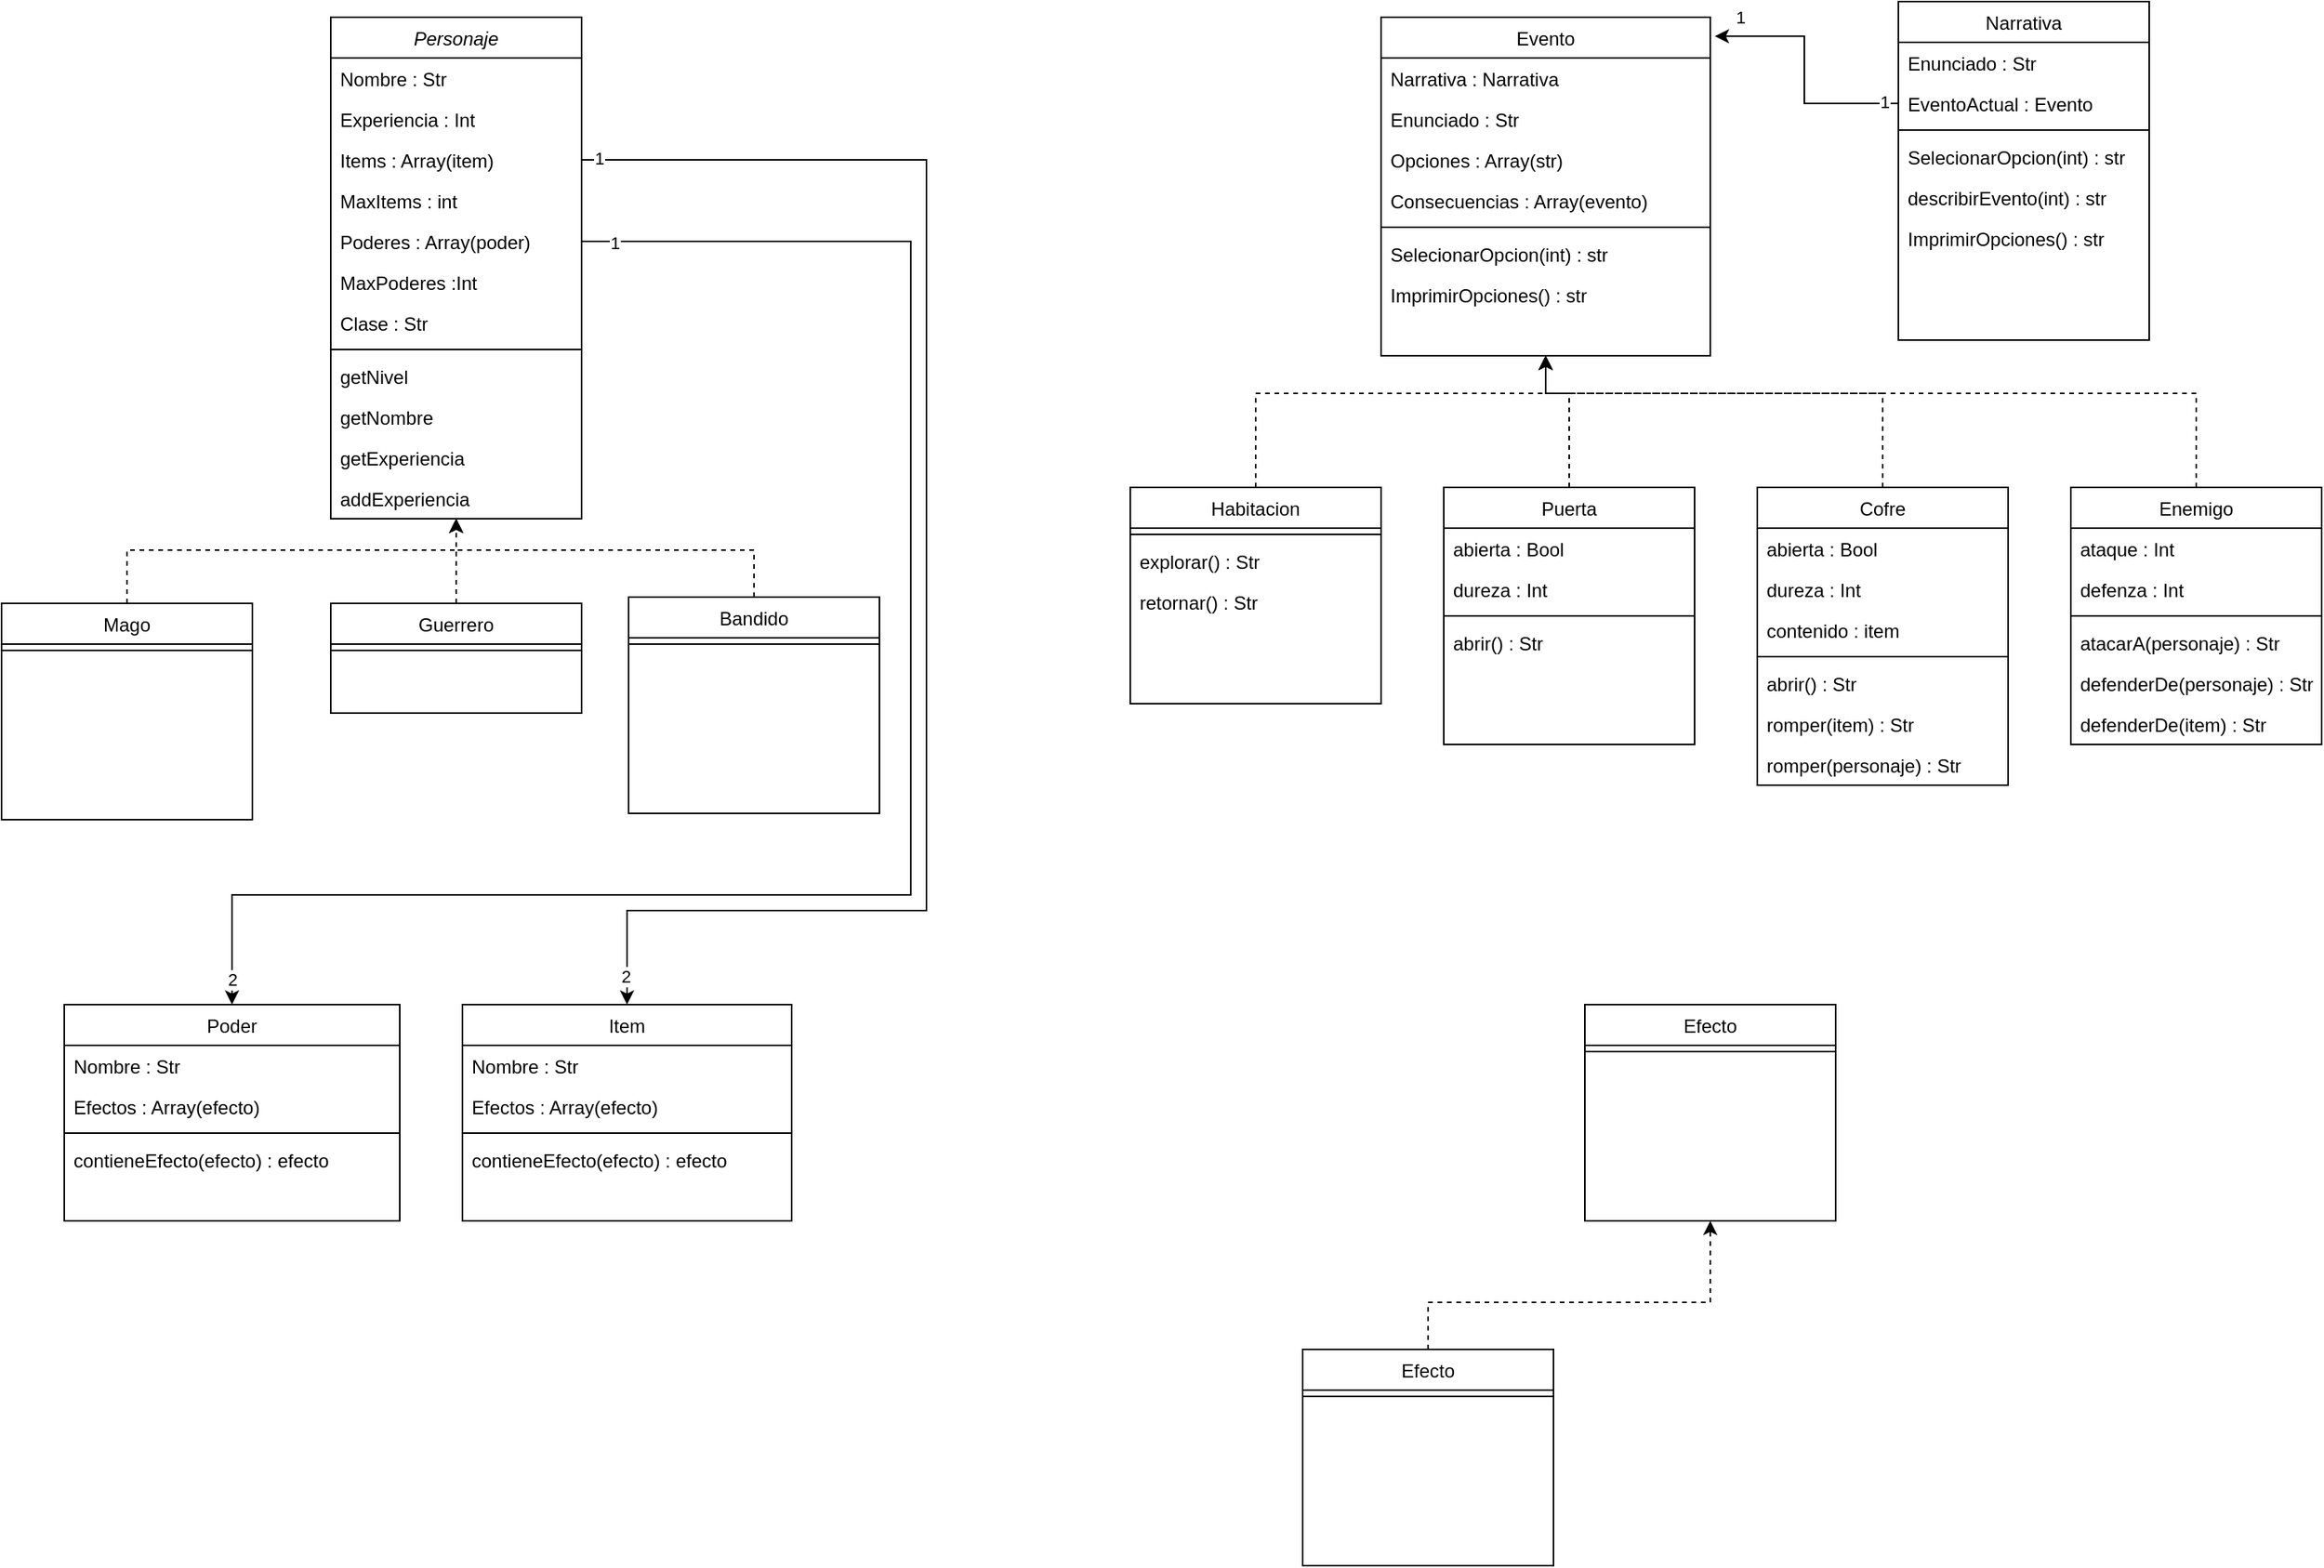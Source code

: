 <mxfile version="15.8.7" type="device"><diagram id="C5RBs43oDa-KdzZeNtuy" name="Page-1"><mxGraphModel dx="1422" dy="903" grid="1" gridSize="10" guides="1" tooltips="1" connect="1" arrows="1" fold="1" page="1" pageScale="1" pageWidth="827" pageHeight="1169" math="0" shadow="0"><root><mxCell id="WIyWlLk6GJQsqaUBKTNV-0"/><mxCell id="WIyWlLk6GJQsqaUBKTNV-1" parent="WIyWlLk6GJQsqaUBKTNV-0"/><mxCell id="zkfFHV4jXpPFQw0GAbJ--0" value="Personaje" style="swimlane;fontStyle=2;align=center;verticalAlign=top;childLayout=stackLayout;horizontal=1;startSize=26;horizontalStack=0;resizeParent=1;resizeLast=0;collapsible=1;marginBottom=0;rounded=0;shadow=0;strokeWidth=1;" parent="WIyWlLk6GJQsqaUBKTNV-1" vertex="1"><mxGeometry x="330" y="20" width="160" height="320" as="geometry"><mxRectangle x="230" y="140" width="160" height="26" as="alternateBounds"/></mxGeometry></mxCell><mxCell id="zkfFHV4jXpPFQw0GAbJ--1" value="Nombre : Str" style="text;align=left;verticalAlign=top;spacingLeft=4;spacingRight=4;overflow=hidden;rotatable=0;points=[[0,0.5],[1,0.5]];portConstraint=eastwest;" parent="zkfFHV4jXpPFQw0GAbJ--0" vertex="1"><mxGeometry y="26" width="160" height="26" as="geometry"/></mxCell><mxCell id="zkfFHV4jXpPFQw0GAbJ--2" value="Experiencia : Int" style="text;align=left;verticalAlign=top;spacingLeft=4;spacingRight=4;overflow=hidden;rotatable=0;points=[[0,0.5],[1,0.5]];portConstraint=eastwest;rounded=0;shadow=0;html=0;" parent="zkfFHV4jXpPFQw0GAbJ--0" vertex="1"><mxGeometry y="52" width="160" height="26" as="geometry"/></mxCell><mxCell id="PFa--xvBAtPH3ExoKdhJ-24" value="Items : Array(item)" style="text;align=left;verticalAlign=top;spacingLeft=4;spacingRight=4;overflow=hidden;rotatable=0;points=[[0,0.5],[1,0.5]];portConstraint=eastwest;" parent="zkfFHV4jXpPFQw0GAbJ--0" vertex="1"><mxGeometry y="78" width="160" height="26" as="geometry"/></mxCell><mxCell id="Rg1Im0HLWq25bG2c8wPL-132" value="MaxItems : int" style="text;align=left;verticalAlign=top;spacingLeft=4;spacingRight=4;overflow=hidden;rotatable=0;points=[[0,0.5],[1,0.5]];portConstraint=eastwest;rounded=0;shadow=0;html=0;" vertex="1" parent="zkfFHV4jXpPFQw0GAbJ--0"><mxGeometry y="104" width="160" height="26" as="geometry"/></mxCell><mxCell id="PFa--xvBAtPH3ExoKdhJ-25" value="Poderes : Array(poder)" style="text;align=left;verticalAlign=top;spacingLeft=4;spacingRight=4;overflow=hidden;rotatable=0;points=[[0,0.5],[1,0.5]];portConstraint=eastwest;rounded=0;shadow=0;html=0;" parent="zkfFHV4jXpPFQw0GAbJ--0" vertex="1"><mxGeometry y="130" width="160" height="26" as="geometry"/></mxCell><mxCell id="Rg1Im0HLWq25bG2c8wPL-131" value="MaxPoderes :Int" style="text;align=left;verticalAlign=top;spacingLeft=4;spacingRight=4;overflow=hidden;rotatable=0;points=[[0,0.5],[1,0.5]];portConstraint=eastwest;rounded=0;shadow=0;html=0;" vertex="1" parent="zkfFHV4jXpPFQw0GAbJ--0"><mxGeometry y="156" width="160" height="26" as="geometry"/></mxCell><mxCell id="Rg1Im0HLWq25bG2c8wPL-139" value="Clase : Str" style="text;align=left;verticalAlign=top;spacingLeft=4;spacingRight=4;overflow=hidden;rotatable=0;points=[[0,0.5],[1,0.5]];portConstraint=eastwest;rounded=0;shadow=0;html=0;" vertex="1" parent="zkfFHV4jXpPFQw0GAbJ--0"><mxGeometry y="182" width="160" height="26" as="geometry"/></mxCell><mxCell id="zkfFHV4jXpPFQw0GAbJ--4" value="" style="line;html=1;strokeWidth=1;align=left;verticalAlign=middle;spacingTop=-1;spacingLeft=3;spacingRight=3;rotatable=0;labelPosition=right;points=[];portConstraint=eastwest;" parent="zkfFHV4jXpPFQw0GAbJ--0" vertex="1"><mxGeometry y="208" width="160" height="8" as="geometry"/></mxCell><mxCell id="zkfFHV4jXpPFQw0GAbJ--5" value="getNivel" style="text;align=left;verticalAlign=top;spacingLeft=4;spacingRight=4;overflow=hidden;rotatable=0;points=[[0,0.5],[1,0.5]];portConstraint=eastwest;" parent="zkfFHV4jXpPFQw0GAbJ--0" vertex="1"><mxGeometry y="216" width="160" height="26" as="geometry"/></mxCell><mxCell id="PFa--xvBAtPH3ExoKdhJ-16" value="getNombre" style="text;align=left;verticalAlign=top;spacingLeft=4;spacingRight=4;overflow=hidden;rotatable=0;points=[[0,0.5],[1,0.5]];portConstraint=eastwest;" parent="zkfFHV4jXpPFQw0GAbJ--0" vertex="1"><mxGeometry y="242" width="160" height="26" as="geometry"/></mxCell><mxCell id="PFa--xvBAtPH3ExoKdhJ-21" value="getExperiencia" style="text;align=left;verticalAlign=top;spacingLeft=4;spacingRight=4;overflow=hidden;rotatable=0;points=[[0,0.5],[1,0.5]];portConstraint=eastwest;" parent="zkfFHV4jXpPFQw0GAbJ--0" vertex="1"><mxGeometry y="268" width="160" height="26" as="geometry"/></mxCell><mxCell id="PFa--xvBAtPH3ExoKdhJ-22" value="addExperiencia" style="text;align=left;verticalAlign=top;spacingLeft=4;spacingRight=4;overflow=hidden;rotatable=0;points=[[0,0.5],[1,0.5]];portConstraint=eastwest;" parent="zkfFHV4jXpPFQw0GAbJ--0" vertex="1"><mxGeometry y="294" width="160" height="26" as="geometry"/></mxCell><mxCell id="PFa--xvBAtPH3ExoKdhJ-17" style="edgeStyle=orthogonalEdgeStyle;rounded=0;orthogonalLoop=1;jettySize=auto;html=1;dashed=1;" parent="WIyWlLk6GJQsqaUBKTNV-1" source="zkfFHV4jXpPFQw0GAbJ--6" target="zkfFHV4jXpPFQw0GAbJ--0" edge="1"><mxGeometry relative="1" as="geometry"><Array as="points"><mxPoint x="200" y="360"/><mxPoint x="410" y="360"/></Array></mxGeometry></mxCell><mxCell id="zkfFHV4jXpPFQw0GAbJ--6" value="Mago" style="swimlane;fontStyle=0;align=center;verticalAlign=top;childLayout=stackLayout;horizontal=1;startSize=26;horizontalStack=0;resizeParent=1;resizeLast=0;collapsible=1;marginBottom=0;rounded=0;shadow=0;strokeWidth=1;" parent="WIyWlLk6GJQsqaUBKTNV-1" vertex="1"><mxGeometry x="120" y="394" width="160" height="138" as="geometry"><mxRectangle x="130" y="380" width="160" height="26" as="alternateBounds"/></mxGeometry></mxCell><mxCell id="zkfFHV4jXpPFQw0GAbJ--9" value="" style="line;html=1;strokeWidth=1;align=left;verticalAlign=middle;spacingTop=-1;spacingLeft=3;spacingRight=3;rotatable=0;labelPosition=right;points=[];portConstraint=eastwest;" parent="zkfFHV4jXpPFQw0GAbJ--6" vertex="1"><mxGeometry y="26" width="160" height="8" as="geometry"/></mxCell><mxCell id="PFa--xvBAtPH3ExoKdhJ-19" style="edgeStyle=orthogonalEdgeStyle;rounded=0;orthogonalLoop=1;jettySize=auto;html=1;dashed=1;" parent="WIyWlLk6GJQsqaUBKTNV-1" source="zkfFHV4jXpPFQw0GAbJ--13" target="zkfFHV4jXpPFQw0GAbJ--0" edge="1"><mxGeometry relative="1" as="geometry"/></mxCell><mxCell id="zkfFHV4jXpPFQw0GAbJ--13" value="Guerrero" style="swimlane;fontStyle=0;align=center;verticalAlign=top;childLayout=stackLayout;horizontal=1;startSize=26;horizontalStack=0;resizeParent=1;resizeLast=0;collapsible=1;marginBottom=0;rounded=0;shadow=0;strokeWidth=1;" parent="WIyWlLk6GJQsqaUBKTNV-1" vertex="1"><mxGeometry x="330" y="394" width="160" height="70" as="geometry"><mxRectangle x="340" y="380" width="170" height="26" as="alternateBounds"/></mxGeometry></mxCell><mxCell id="zkfFHV4jXpPFQw0GAbJ--15" value="" style="line;html=1;strokeWidth=1;align=left;verticalAlign=middle;spacingTop=-1;spacingLeft=3;spacingRight=3;rotatable=0;labelPosition=right;points=[];portConstraint=eastwest;" parent="zkfFHV4jXpPFQw0GAbJ--13" vertex="1"><mxGeometry y="26" width="160" height="8" as="geometry"/></mxCell><mxCell id="zkfFHV4jXpPFQw0GAbJ--17" value="Evento" style="swimlane;fontStyle=0;align=center;verticalAlign=top;childLayout=stackLayout;horizontal=1;startSize=26;horizontalStack=0;resizeParent=1;resizeLast=0;collapsible=1;marginBottom=0;rounded=0;shadow=0;strokeWidth=1;" parent="WIyWlLk6GJQsqaUBKTNV-1" vertex="1"><mxGeometry x="1000" y="20" width="210" height="216" as="geometry"><mxRectangle x="550" y="140" width="160" height="26" as="alternateBounds"/></mxGeometry></mxCell><mxCell id="Rg1Im0HLWq25bG2c8wPL-37" value="Narrativa : Narrativa" style="text;align=left;verticalAlign=top;spacingLeft=4;spacingRight=4;overflow=hidden;rotatable=0;points=[[0,0.5],[1,0.5]];portConstraint=eastwest;rounded=0;shadow=0;html=0;" vertex="1" parent="zkfFHV4jXpPFQw0GAbJ--17"><mxGeometry y="26" width="210" height="26" as="geometry"/></mxCell><mxCell id="zkfFHV4jXpPFQw0GAbJ--18" value="Enunciado : Str" style="text;align=left;verticalAlign=top;spacingLeft=4;spacingRight=4;overflow=hidden;rotatable=0;points=[[0,0.5],[1,0.5]];portConstraint=eastwest;" parent="zkfFHV4jXpPFQw0GAbJ--17" vertex="1"><mxGeometry y="52" width="210" height="26" as="geometry"/></mxCell><mxCell id="Rg1Im0HLWq25bG2c8wPL-91" value="Opciones : Array(str)" style="text;align=left;verticalAlign=top;spacingLeft=4;spacingRight=4;overflow=hidden;rotatable=0;points=[[0,0.5],[1,0.5]];portConstraint=eastwest;rounded=0;shadow=0;html=0;" vertex="1" parent="zkfFHV4jXpPFQw0GAbJ--17"><mxGeometry y="78" width="210" height="26" as="geometry"/></mxCell><mxCell id="Rg1Im0HLWq25bG2c8wPL-0" value="Consecuencias : Array(evento)" style="text;align=left;verticalAlign=top;spacingLeft=4;spacingRight=4;overflow=hidden;rotatable=0;points=[[0,0.5],[1,0.5]];portConstraint=eastwest;rounded=0;shadow=0;html=0;" vertex="1" parent="zkfFHV4jXpPFQw0GAbJ--17"><mxGeometry y="104" width="210" height="26" as="geometry"/></mxCell><mxCell id="zkfFHV4jXpPFQw0GAbJ--23" value="" style="line;html=1;strokeWidth=1;align=left;verticalAlign=middle;spacingTop=-1;spacingLeft=3;spacingRight=3;rotatable=0;labelPosition=right;points=[];portConstraint=eastwest;" parent="zkfFHV4jXpPFQw0GAbJ--17" vertex="1"><mxGeometry y="130" width="210" height="8" as="geometry"/></mxCell><mxCell id="zkfFHV4jXpPFQw0GAbJ--25" value="SelecionarOpcion(int) : str" style="text;align=left;verticalAlign=top;spacingLeft=4;spacingRight=4;overflow=hidden;rotatable=0;points=[[0,0.5],[1,0.5]];portConstraint=eastwest;" parent="zkfFHV4jXpPFQw0GAbJ--17" vertex="1"><mxGeometry y="138" width="210" height="26" as="geometry"/></mxCell><mxCell id="Rg1Im0HLWq25bG2c8wPL-70" value="ImprimirOpciones() : str" style="text;align=left;verticalAlign=top;spacingLeft=4;spacingRight=4;overflow=hidden;rotatable=0;points=[[0,0.5],[1,0.5]];portConstraint=eastwest;" vertex="1" parent="zkfFHV4jXpPFQw0GAbJ--17"><mxGeometry y="164" width="210" height="26" as="geometry"/></mxCell><mxCell id="PFa--xvBAtPH3ExoKdhJ-20" style="edgeStyle=orthogonalEdgeStyle;rounded=0;orthogonalLoop=1;jettySize=auto;html=1;dashed=1;" parent="WIyWlLk6GJQsqaUBKTNV-1" source="PFa--xvBAtPH3ExoKdhJ-0" target="zkfFHV4jXpPFQw0GAbJ--0" edge="1"><mxGeometry relative="1" as="geometry"><Array as="points"><mxPoint x="600" y="360"/><mxPoint x="410" y="360"/></Array></mxGeometry></mxCell><mxCell id="PFa--xvBAtPH3ExoKdhJ-0" value="Bandido" style="swimlane;fontStyle=0;align=center;verticalAlign=top;childLayout=stackLayout;horizontal=1;startSize=26;horizontalStack=0;resizeParent=1;resizeLast=0;collapsible=1;marginBottom=0;rounded=0;shadow=0;strokeWidth=1;" parent="WIyWlLk6GJQsqaUBKTNV-1" vertex="1"><mxGeometry x="520" y="390" width="160" height="138" as="geometry"><mxRectangle x="130" y="380" width="160" height="26" as="alternateBounds"/></mxGeometry></mxCell><mxCell id="PFa--xvBAtPH3ExoKdhJ-3" value="" style="line;html=1;strokeWidth=1;align=left;verticalAlign=middle;spacingTop=-1;spacingLeft=3;spacingRight=3;rotatable=0;labelPosition=right;points=[];portConstraint=eastwest;" parent="PFa--xvBAtPH3ExoKdhJ-0" vertex="1"><mxGeometry y="26" width="160" height="8" as="geometry"/></mxCell><mxCell id="Rg1Im0HLWq25bG2c8wPL-87" style="edgeStyle=orthogonalEdgeStyle;rounded=0;orthogonalLoop=1;jettySize=auto;html=1;dashed=1;" edge="1" parent="WIyWlLk6GJQsqaUBKTNV-1" source="Rg1Im0HLWq25bG2c8wPL-1" target="zkfFHV4jXpPFQw0GAbJ--17"><mxGeometry relative="1" as="geometry"><Array as="points"><mxPoint x="920" y="260"/><mxPoint x="1105" y="260"/></Array></mxGeometry></mxCell><mxCell id="Rg1Im0HLWq25bG2c8wPL-1" value="Habitacion" style="swimlane;fontStyle=0;align=center;verticalAlign=top;childLayout=stackLayout;horizontal=1;startSize=26;horizontalStack=0;resizeParent=1;resizeLast=0;collapsible=1;marginBottom=0;rounded=0;shadow=0;strokeWidth=1;" vertex="1" parent="WIyWlLk6GJQsqaUBKTNV-1"><mxGeometry x="840" y="320" width="160" height="138" as="geometry"><mxRectangle x="130" y="380" width="160" height="26" as="alternateBounds"/></mxGeometry></mxCell><mxCell id="Rg1Im0HLWq25bG2c8wPL-2" value="" style="line;html=1;strokeWidth=1;align=left;verticalAlign=middle;spacingTop=-1;spacingLeft=3;spacingRight=3;rotatable=0;labelPosition=right;points=[];portConstraint=eastwest;" vertex="1" parent="Rg1Im0HLWq25bG2c8wPL-1"><mxGeometry y="26" width="160" height="8" as="geometry"/></mxCell><mxCell id="Rg1Im0HLWq25bG2c8wPL-19" value="explorar() : Str" style="text;align=left;verticalAlign=top;spacingLeft=4;spacingRight=4;overflow=hidden;rotatable=0;points=[[0,0.5],[1,0.5]];portConstraint=eastwest;" vertex="1" parent="Rg1Im0HLWq25bG2c8wPL-1"><mxGeometry y="34" width="160" height="26" as="geometry"/></mxCell><mxCell id="Rg1Im0HLWq25bG2c8wPL-26" value="retornar() : Str" style="text;align=left;verticalAlign=top;spacingLeft=4;spacingRight=4;overflow=hidden;rotatable=0;points=[[0,0.5],[1,0.5]];portConstraint=eastwest;" vertex="1" parent="Rg1Im0HLWq25bG2c8wPL-1"><mxGeometry y="60" width="160" height="26" as="geometry"/></mxCell><mxCell id="Rg1Im0HLWq25bG2c8wPL-88" style="edgeStyle=orthogonalEdgeStyle;rounded=0;orthogonalLoop=1;jettySize=auto;html=1;dashed=1;" edge="1" parent="WIyWlLk6GJQsqaUBKTNV-1" source="Rg1Im0HLWq25bG2c8wPL-3" target="zkfFHV4jXpPFQw0GAbJ--17"><mxGeometry relative="1" as="geometry"><Array as="points"><mxPoint x="1120" y="260"/><mxPoint x="1105" y="260"/></Array></mxGeometry></mxCell><mxCell id="Rg1Im0HLWq25bG2c8wPL-3" value="Puerta&#10;" style="swimlane;fontStyle=0;align=center;verticalAlign=top;childLayout=stackLayout;horizontal=1;startSize=26;horizontalStack=0;resizeParent=1;resizeLast=0;collapsible=1;marginBottom=0;rounded=0;shadow=0;strokeWidth=1;" vertex="1" parent="WIyWlLk6GJQsqaUBKTNV-1"><mxGeometry x="1040" y="320" width="160" height="164" as="geometry"><mxRectangle x="130" y="380" width="160" height="26" as="alternateBounds"/></mxGeometry></mxCell><mxCell id="Rg1Im0HLWq25bG2c8wPL-38" value="abierta : Bool" style="text;align=left;verticalAlign=top;spacingLeft=4;spacingRight=4;overflow=hidden;rotatable=0;points=[[0,0.5],[1,0.5]];portConstraint=eastwest;" vertex="1" parent="Rg1Im0HLWq25bG2c8wPL-3"><mxGeometry y="26" width="160" height="26" as="geometry"/></mxCell><mxCell id="Rg1Im0HLWq25bG2c8wPL-39" value="dureza : Int" style="text;align=left;verticalAlign=top;spacingLeft=4;spacingRight=4;overflow=hidden;rotatable=0;points=[[0,0.5],[1,0.5]];portConstraint=eastwest;" vertex="1" parent="Rg1Im0HLWq25bG2c8wPL-3"><mxGeometry y="52" width="160" height="26" as="geometry"/></mxCell><mxCell id="Rg1Im0HLWq25bG2c8wPL-4" value="" style="line;html=1;strokeWidth=1;align=left;verticalAlign=middle;spacingTop=-1;spacingLeft=3;spacingRight=3;rotatable=0;labelPosition=right;points=[];portConstraint=eastwest;" vertex="1" parent="Rg1Im0HLWq25bG2c8wPL-3"><mxGeometry y="78" width="160" height="8" as="geometry"/></mxCell><mxCell id="Rg1Im0HLWq25bG2c8wPL-27" value="abrir() : Str" style="text;align=left;verticalAlign=top;spacingLeft=4;spacingRight=4;overflow=hidden;rotatable=0;points=[[0,0.5],[1,0.5]];portConstraint=eastwest;" vertex="1" parent="Rg1Im0HLWq25bG2c8wPL-3"><mxGeometry y="86" width="160" height="26" as="geometry"/></mxCell><mxCell id="Rg1Im0HLWq25bG2c8wPL-89" style="edgeStyle=orthogonalEdgeStyle;rounded=0;orthogonalLoop=1;jettySize=auto;html=1;dashed=1;" edge="1" parent="WIyWlLk6GJQsqaUBKTNV-1" source="Rg1Im0HLWq25bG2c8wPL-5" target="zkfFHV4jXpPFQw0GAbJ--17"><mxGeometry relative="1" as="geometry"><Array as="points"><mxPoint x="1320" y="260"/><mxPoint x="1105" y="260"/></Array></mxGeometry></mxCell><mxCell id="Rg1Im0HLWq25bG2c8wPL-5" value="Cofre" style="swimlane;fontStyle=0;align=center;verticalAlign=top;childLayout=stackLayout;horizontal=1;startSize=26;horizontalStack=0;resizeParent=1;resizeLast=0;collapsible=1;marginBottom=0;rounded=0;shadow=0;strokeWidth=1;" vertex="1" parent="WIyWlLk6GJQsqaUBKTNV-1"><mxGeometry x="1240" y="320" width="160" height="190" as="geometry"><mxRectangle x="130" y="380" width="160" height="26" as="alternateBounds"/></mxGeometry></mxCell><mxCell id="Rg1Im0HLWq25bG2c8wPL-41" value="abierta : Bool" style="text;align=left;verticalAlign=top;spacingLeft=4;spacingRight=4;overflow=hidden;rotatable=0;points=[[0,0.5],[1,0.5]];portConstraint=eastwest;" vertex="1" parent="Rg1Im0HLWq25bG2c8wPL-5"><mxGeometry y="26" width="160" height="26" as="geometry"/></mxCell><mxCell id="Rg1Im0HLWq25bG2c8wPL-46" value="dureza : Int" style="text;align=left;verticalAlign=top;spacingLeft=4;spacingRight=4;overflow=hidden;rotatable=0;points=[[0,0.5],[1,0.5]];portConstraint=eastwest;" vertex="1" parent="Rg1Im0HLWq25bG2c8wPL-5"><mxGeometry y="52" width="160" height="26" as="geometry"/></mxCell><mxCell id="Rg1Im0HLWq25bG2c8wPL-42" value="contenido : item" style="text;align=left;verticalAlign=top;spacingLeft=4;spacingRight=4;overflow=hidden;rotatable=0;points=[[0,0.5],[1,0.5]];portConstraint=eastwest;" vertex="1" parent="Rg1Im0HLWq25bG2c8wPL-5"><mxGeometry y="78" width="160" height="26" as="geometry"/></mxCell><mxCell id="Rg1Im0HLWq25bG2c8wPL-6" value="" style="line;html=1;strokeWidth=1;align=left;verticalAlign=middle;spacingTop=-1;spacingLeft=3;spacingRight=3;rotatable=0;labelPosition=right;points=[];portConstraint=eastwest;" vertex="1" parent="Rg1Im0HLWq25bG2c8wPL-5"><mxGeometry y="104" width="160" height="8" as="geometry"/></mxCell><mxCell id="Rg1Im0HLWq25bG2c8wPL-43" value="abrir() : Str" style="text;align=left;verticalAlign=top;spacingLeft=4;spacingRight=4;overflow=hidden;rotatable=0;points=[[0,0.5],[1,0.5]];portConstraint=eastwest;" vertex="1" parent="Rg1Im0HLWq25bG2c8wPL-5"><mxGeometry y="112" width="160" height="26" as="geometry"/></mxCell><mxCell id="Rg1Im0HLWq25bG2c8wPL-45" value="romper(item) : Str" style="text;align=left;verticalAlign=top;spacingLeft=4;spacingRight=4;overflow=hidden;rotatable=0;points=[[0,0.5],[1,0.5]];portConstraint=eastwest;" vertex="1" parent="Rg1Im0HLWq25bG2c8wPL-5"><mxGeometry y="138" width="160" height="26" as="geometry"/></mxCell><mxCell id="Rg1Im0HLWq25bG2c8wPL-44" value="romper(personaje) : Str" style="text;align=left;verticalAlign=top;spacingLeft=4;spacingRight=4;overflow=hidden;rotatable=0;points=[[0,0.5],[1,0.5]];portConstraint=eastwest;" vertex="1" parent="Rg1Im0HLWq25bG2c8wPL-5"><mxGeometry y="164" width="160" height="26" as="geometry"/></mxCell><mxCell id="Rg1Im0HLWq25bG2c8wPL-90" style="edgeStyle=orthogonalEdgeStyle;rounded=0;orthogonalLoop=1;jettySize=auto;html=1;dashed=1;" edge="1" parent="WIyWlLk6GJQsqaUBKTNV-1" source="Rg1Im0HLWq25bG2c8wPL-22" target="zkfFHV4jXpPFQw0GAbJ--17"><mxGeometry relative="1" as="geometry"><Array as="points"><mxPoint x="1520" y="260"/><mxPoint x="1105" y="260"/></Array></mxGeometry></mxCell><mxCell id="Rg1Im0HLWq25bG2c8wPL-22" value="Enemigo" style="swimlane;fontStyle=0;align=center;verticalAlign=top;childLayout=stackLayout;horizontal=1;startSize=26;horizontalStack=0;resizeParent=1;resizeLast=0;collapsible=1;marginBottom=0;rounded=0;shadow=0;strokeWidth=1;" vertex="1" parent="WIyWlLk6GJQsqaUBKTNV-1"><mxGeometry x="1440" y="320" width="160" height="164" as="geometry"><mxRectangle x="130" y="380" width="160" height="26" as="alternateBounds"/></mxGeometry></mxCell><mxCell id="Rg1Im0HLWq25bG2c8wPL-47" value="ataque : Int" style="text;align=left;verticalAlign=top;spacingLeft=4;spacingRight=4;overflow=hidden;rotatable=0;points=[[0,0.5],[1,0.5]];portConstraint=eastwest;" vertex="1" parent="Rg1Im0HLWq25bG2c8wPL-22"><mxGeometry y="26" width="160" height="26" as="geometry"/></mxCell><mxCell id="Rg1Im0HLWq25bG2c8wPL-48" value="defenza : Int" style="text;align=left;verticalAlign=top;spacingLeft=4;spacingRight=4;overflow=hidden;rotatable=0;points=[[0,0.5],[1,0.5]];portConstraint=eastwest;" vertex="1" parent="Rg1Im0HLWq25bG2c8wPL-22"><mxGeometry y="52" width="160" height="26" as="geometry"/></mxCell><mxCell id="Rg1Im0HLWq25bG2c8wPL-23" value="" style="line;html=1;strokeWidth=1;align=left;verticalAlign=middle;spacingTop=-1;spacingLeft=3;spacingRight=3;rotatable=0;labelPosition=right;points=[];portConstraint=eastwest;" vertex="1" parent="Rg1Im0HLWq25bG2c8wPL-22"><mxGeometry y="78" width="160" height="8" as="geometry"/></mxCell><mxCell id="Rg1Im0HLWq25bG2c8wPL-49" value="atacarA(personaje) : Str" style="text;align=left;verticalAlign=top;spacingLeft=4;spacingRight=4;overflow=hidden;rotatable=0;points=[[0,0.5],[1,0.5]];portConstraint=eastwest;" vertex="1" parent="Rg1Im0HLWq25bG2c8wPL-22"><mxGeometry y="86" width="160" height="26" as="geometry"/></mxCell><mxCell id="Rg1Im0HLWq25bG2c8wPL-50" value="defenderDe(personaje) : Str" style="text;align=left;verticalAlign=top;spacingLeft=4;spacingRight=4;overflow=hidden;rotatable=0;points=[[0,0.5],[1,0.5]];portConstraint=eastwest;" vertex="1" parent="Rg1Im0HLWq25bG2c8wPL-22"><mxGeometry y="112" width="160" height="26" as="geometry"/></mxCell><mxCell id="Rg1Im0HLWq25bG2c8wPL-61" value="defenderDe(item) : Str" style="text;align=left;verticalAlign=top;spacingLeft=4;spacingRight=4;overflow=hidden;rotatable=0;points=[[0,0.5],[1,0.5]];portConstraint=eastwest;" vertex="1" parent="Rg1Im0HLWq25bG2c8wPL-22"><mxGeometry y="138" width="160" height="26" as="geometry"/></mxCell><mxCell id="Rg1Im0HLWq25bG2c8wPL-30" value="Narrativa" style="swimlane;fontStyle=0;align=center;verticalAlign=top;childLayout=stackLayout;horizontal=1;startSize=26;horizontalStack=0;resizeParent=1;resizeLast=0;collapsible=1;marginBottom=0;rounded=0;shadow=0;strokeWidth=1;" vertex="1" parent="WIyWlLk6GJQsqaUBKTNV-1"><mxGeometry x="1330" y="10" width="160" height="216" as="geometry"><mxRectangle x="550" y="140" width="160" height="26" as="alternateBounds"/></mxGeometry></mxCell><mxCell id="Rg1Im0HLWq25bG2c8wPL-31" value="Enunciado : Str" style="text;align=left;verticalAlign=top;spacingLeft=4;spacingRight=4;overflow=hidden;rotatable=0;points=[[0,0.5],[1,0.5]];portConstraint=eastwest;" vertex="1" parent="Rg1Im0HLWq25bG2c8wPL-30"><mxGeometry y="26" width="160" height="26" as="geometry"/></mxCell><mxCell id="Rg1Im0HLWq25bG2c8wPL-32" value="EventoActual : Evento" style="text;align=left;verticalAlign=top;spacingLeft=4;spacingRight=4;overflow=hidden;rotatable=0;points=[[0,0.5],[1,0.5]];portConstraint=eastwest;rounded=0;shadow=0;html=0;" vertex="1" parent="Rg1Im0HLWq25bG2c8wPL-30"><mxGeometry y="52" width="160" height="26" as="geometry"/></mxCell><mxCell id="Rg1Im0HLWq25bG2c8wPL-34" value="" style="line;html=1;strokeWidth=1;align=left;verticalAlign=middle;spacingTop=-1;spacingLeft=3;spacingRight=3;rotatable=0;labelPosition=right;points=[];portConstraint=eastwest;" vertex="1" parent="Rg1Im0HLWq25bG2c8wPL-30"><mxGeometry y="78" width="160" height="8" as="geometry"/></mxCell><mxCell id="Rg1Im0HLWq25bG2c8wPL-35" value="SelecionarOpcion(int) : str" style="text;align=left;verticalAlign=top;spacingLeft=4;spacingRight=4;overflow=hidden;rotatable=0;points=[[0,0.5],[1,0.5]];portConstraint=eastwest;" vertex="1" parent="Rg1Im0HLWq25bG2c8wPL-30"><mxGeometry y="86" width="160" height="26" as="geometry"/></mxCell><mxCell id="Rg1Im0HLWq25bG2c8wPL-36" value="describirEvento(int) : str" style="text;align=left;verticalAlign=top;spacingLeft=4;spacingRight=4;overflow=hidden;rotatable=0;points=[[0,0.5],[1,0.5]];portConstraint=eastwest;" vertex="1" parent="Rg1Im0HLWq25bG2c8wPL-30"><mxGeometry y="112" width="160" height="26" as="geometry"/></mxCell><mxCell id="Rg1Im0HLWq25bG2c8wPL-86" value="ImprimirOpciones() : str" style="text;align=left;verticalAlign=top;spacingLeft=4;spacingRight=4;overflow=hidden;rotatable=0;points=[[0,0.5],[1,0.5]];portConstraint=eastwest;" vertex="1" parent="Rg1Im0HLWq25bG2c8wPL-30"><mxGeometry y="138" width="160" height="26" as="geometry"/></mxCell><mxCell id="Rg1Im0HLWq25bG2c8wPL-53" style="edgeStyle=orthogonalEdgeStyle;rounded=0;orthogonalLoop=1;jettySize=auto;html=1;entryX=1.014;entryY=0.056;entryDx=0;entryDy=0;entryPerimeter=0;" edge="1" parent="WIyWlLk6GJQsqaUBKTNV-1" source="Rg1Im0HLWq25bG2c8wPL-32" target="zkfFHV4jXpPFQw0GAbJ--17"><mxGeometry relative="1" as="geometry"/></mxCell><mxCell id="Rg1Im0HLWq25bG2c8wPL-54" value="1" style="edgeLabel;html=1;align=center;verticalAlign=middle;resizable=0;points=[];" vertex="1" connectable="0" parent="Rg1Im0HLWq25bG2c8wPL-53"><mxGeometry x="-0.841" y="-1" relative="1" as="geometry"><mxPoint x="3" as="offset"/></mxGeometry></mxCell><mxCell id="Rg1Im0HLWq25bG2c8wPL-55" value="1" style="edgeLabel;html=1;align=center;verticalAlign=middle;resizable=0;points=[];" vertex="1" connectable="0" parent="Rg1Im0HLWq25bG2c8wPL-53"><mxGeometry x="0.809" y="-1" relative="1" as="geometry"><mxPoint y="-11" as="offset"/></mxGeometry></mxCell><mxCell id="Rg1Im0HLWq25bG2c8wPL-62" value="Item" style="swimlane;fontStyle=0;align=center;verticalAlign=top;childLayout=stackLayout;horizontal=1;startSize=26;horizontalStack=0;resizeParent=1;resizeLast=0;collapsible=1;marginBottom=0;rounded=0;shadow=0;strokeWidth=1;" vertex="1" parent="WIyWlLk6GJQsqaUBKTNV-1"><mxGeometry x="414" y="650" width="210" height="138" as="geometry"><mxRectangle x="130" y="380" width="160" height="26" as="alternateBounds"/></mxGeometry></mxCell><mxCell id="Rg1Im0HLWq25bG2c8wPL-129" value="Nombre : Str" style="text;align=left;verticalAlign=top;spacingLeft=4;spacingRight=4;overflow=hidden;rotatable=0;points=[[0,0.5],[1,0.5]];portConstraint=eastwest;rounded=0;shadow=0;html=0;" vertex="1" parent="Rg1Im0HLWq25bG2c8wPL-62"><mxGeometry y="26" width="210" height="26" as="geometry"/></mxCell><mxCell id="Rg1Im0HLWq25bG2c8wPL-127" value="Efectos : Array(efecto)" style="text;align=left;verticalAlign=top;spacingLeft=4;spacingRight=4;overflow=hidden;rotatable=0;points=[[0,0.5],[1,0.5]];portConstraint=eastwest;rounded=0;shadow=0;html=0;" vertex="1" parent="Rg1Im0HLWq25bG2c8wPL-62"><mxGeometry y="52" width="210" height="26" as="geometry"/></mxCell><mxCell id="Rg1Im0HLWq25bG2c8wPL-63" value="" style="line;html=1;strokeWidth=1;align=left;verticalAlign=middle;spacingTop=-1;spacingLeft=3;spacingRight=3;rotatable=0;labelPosition=right;points=[];portConstraint=eastwest;" vertex="1" parent="Rg1Im0HLWq25bG2c8wPL-62"><mxGeometry y="78" width="210" height="8" as="geometry"/></mxCell><mxCell id="Rg1Im0HLWq25bG2c8wPL-122" value="contieneEfecto(efecto) : efecto" style="text;align=left;verticalAlign=top;spacingLeft=4;spacingRight=4;overflow=hidden;rotatable=0;points=[[0,0.5],[1,0.5]];portConstraint=eastwest;rounded=0;shadow=0;html=0;" vertex="1" parent="Rg1Im0HLWq25bG2c8wPL-62"><mxGeometry y="86" width="210" height="26" as="geometry"/></mxCell><mxCell id="Rg1Im0HLWq25bG2c8wPL-105" value="Poder" style="swimlane;fontStyle=0;align=center;verticalAlign=top;childLayout=stackLayout;horizontal=1;startSize=26;horizontalStack=0;resizeParent=1;resizeLast=0;collapsible=1;marginBottom=0;rounded=0;shadow=0;strokeWidth=1;" vertex="1" parent="WIyWlLk6GJQsqaUBKTNV-1"><mxGeometry x="160" y="650" width="214" height="138" as="geometry"><mxRectangle x="130" y="380" width="160" height="26" as="alternateBounds"/></mxGeometry></mxCell><mxCell id="Rg1Im0HLWq25bG2c8wPL-130" value="Nombre : Str" style="text;align=left;verticalAlign=top;spacingLeft=4;spacingRight=4;overflow=hidden;rotatable=0;points=[[0,0.5],[1,0.5]];portConstraint=eastwest;rounded=0;shadow=0;html=0;" vertex="1" parent="Rg1Im0HLWq25bG2c8wPL-105"><mxGeometry y="26" width="214" height="26" as="geometry"/></mxCell><mxCell id="Rg1Im0HLWq25bG2c8wPL-128" value="Efectos : Array(efecto)" style="text;align=left;verticalAlign=top;spacingLeft=4;spacingRight=4;overflow=hidden;rotatable=0;points=[[0,0.5],[1,0.5]];portConstraint=eastwest;rounded=0;shadow=0;html=0;" vertex="1" parent="Rg1Im0HLWq25bG2c8wPL-105"><mxGeometry y="52" width="214" height="26" as="geometry"/></mxCell><mxCell id="Rg1Im0HLWq25bG2c8wPL-106" value="" style="line;html=1;strokeWidth=1;align=left;verticalAlign=middle;spacingTop=-1;spacingLeft=3;spacingRight=3;rotatable=0;labelPosition=right;points=[];portConstraint=eastwest;" vertex="1" parent="Rg1Im0HLWq25bG2c8wPL-105"><mxGeometry y="78" width="214" height="8" as="geometry"/></mxCell><mxCell id="Rg1Im0HLWq25bG2c8wPL-138" value="contieneEfecto(efecto) : efecto" style="text;align=left;verticalAlign=top;spacingLeft=4;spacingRight=4;overflow=hidden;rotatable=0;points=[[0,0.5],[1,0.5]];portConstraint=eastwest;rounded=0;shadow=0;html=0;" vertex="1" parent="Rg1Im0HLWq25bG2c8wPL-105"><mxGeometry y="86" width="214" height="26" as="geometry"/></mxCell><mxCell id="Rg1Im0HLWq25bG2c8wPL-116" style="edgeStyle=orthogonalEdgeStyle;rounded=0;orthogonalLoop=1;jettySize=auto;html=1;entryX=0.5;entryY=0;entryDx=0;entryDy=0;" edge="1" parent="WIyWlLk6GJQsqaUBKTNV-1" source="PFa--xvBAtPH3ExoKdhJ-24" target="Rg1Im0HLWq25bG2c8wPL-62"><mxGeometry relative="1" as="geometry"><Array as="points"><mxPoint x="710" y="111"/><mxPoint x="710" y="590"/><mxPoint x="519" y="590"/></Array></mxGeometry></mxCell><mxCell id="Rg1Im0HLWq25bG2c8wPL-118" value="1" style="edgeLabel;html=1;align=center;verticalAlign=middle;resizable=0;points=[];" vertex="1" connectable="0" parent="Rg1Im0HLWq25bG2c8wPL-116"><mxGeometry x="-0.977" y="1" relative="1" as="geometry"><mxPoint as="offset"/></mxGeometry></mxCell><mxCell id="Rg1Im0HLWq25bG2c8wPL-119" value="2" style="edgeLabel;html=1;align=center;verticalAlign=middle;resizable=0;points=[];" vertex="1" connectable="0" parent="Rg1Im0HLWq25bG2c8wPL-116"><mxGeometry x="0.962" y="-1" relative="1" as="geometry"><mxPoint as="offset"/></mxGeometry></mxCell><mxCell id="Rg1Im0HLWq25bG2c8wPL-117" style="edgeStyle=orthogonalEdgeStyle;rounded=0;orthogonalLoop=1;jettySize=auto;html=1;entryX=0.5;entryY=0;entryDx=0;entryDy=0;" edge="1" parent="WIyWlLk6GJQsqaUBKTNV-1" source="PFa--xvBAtPH3ExoKdhJ-25" target="Rg1Im0HLWq25bG2c8wPL-105"><mxGeometry relative="1" as="geometry"><Array as="points"><mxPoint x="700" y="163"/><mxPoint x="700" y="580"/><mxPoint x="267" y="580"/></Array></mxGeometry></mxCell><mxCell id="Rg1Im0HLWq25bG2c8wPL-120" value="1" style="edgeLabel;html=1;align=center;verticalAlign=middle;resizable=0;points=[];" vertex="1" connectable="0" parent="Rg1Im0HLWq25bG2c8wPL-117"><mxGeometry x="-0.963" y="-1" relative="1" as="geometry"><mxPoint as="offset"/></mxGeometry></mxCell><mxCell id="Rg1Im0HLWq25bG2c8wPL-121" value="2" style="edgeLabel;html=1;align=center;verticalAlign=middle;resizable=0;points=[];" vertex="1" connectable="0" parent="Rg1Im0HLWq25bG2c8wPL-117"><mxGeometry x="0.971" relative="1" as="geometry"><mxPoint as="offset"/></mxGeometry></mxCell><mxCell id="Rg1Im0HLWq25bG2c8wPL-133" value="Efecto" style="swimlane;fontStyle=0;align=center;verticalAlign=top;childLayout=stackLayout;horizontal=1;startSize=26;horizontalStack=0;resizeParent=1;resizeLast=0;collapsible=1;marginBottom=0;rounded=0;shadow=0;strokeWidth=1;" vertex="1" parent="WIyWlLk6GJQsqaUBKTNV-1"><mxGeometry x="1130" y="650" width="160" height="138" as="geometry"><mxRectangle x="130" y="380" width="160" height="26" as="alternateBounds"/></mxGeometry></mxCell><mxCell id="Rg1Im0HLWq25bG2c8wPL-134" value="" style="line;html=1;strokeWidth=1;align=left;verticalAlign=middle;spacingTop=-1;spacingLeft=3;spacingRight=3;rotatable=0;labelPosition=right;points=[];portConstraint=eastwest;" vertex="1" parent="Rg1Im0HLWq25bG2c8wPL-133"><mxGeometry y="26" width="160" height="8" as="geometry"/></mxCell><mxCell id="Rg1Im0HLWq25bG2c8wPL-137" style="edgeStyle=orthogonalEdgeStyle;rounded=0;orthogonalLoop=1;jettySize=auto;html=1;dashed=1;" edge="1" parent="WIyWlLk6GJQsqaUBKTNV-1" source="Rg1Im0HLWq25bG2c8wPL-135" target="Rg1Im0HLWq25bG2c8wPL-133"><mxGeometry relative="1" as="geometry"><Array as="points"><mxPoint x="1030" y="840"/><mxPoint x="1210" y="840"/></Array></mxGeometry></mxCell><mxCell id="Rg1Im0HLWq25bG2c8wPL-135" value="Efecto" style="swimlane;fontStyle=0;align=center;verticalAlign=top;childLayout=stackLayout;horizontal=1;startSize=26;horizontalStack=0;resizeParent=1;resizeLast=0;collapsible=1;marginBottom=0;rounded=0;shadow=0;strokeWidth=1;" vertex="1" parent="WIyWlLk6GJQsqaUBKTNV-1"><mxGeometry x="950" y="870" width="160" height="138" as="geometry"><mxRectangle x="130" y="380" width="160" height="26" as="alternateBounds"/></mxGeometry></mxCell><mxCell id="Rg1Im0HLWq25bG2c8wPL-136" value="" style="line;html=1;strokeWidth=1;align=left;verticalAlign=middle;spacingTop=-1;spacingLeft=3;spacingRight=3;rotatable=0;labelPosition=right;points=[];portConstraint=eastwest;" vertex="1" parent="Rg1Im0HLWq25bG2c8wPL-135"><mxGeometry y="26" width="160" height="8" as="geometry"/></mxCell></root></mxGraphModel></diagram></mxfile>